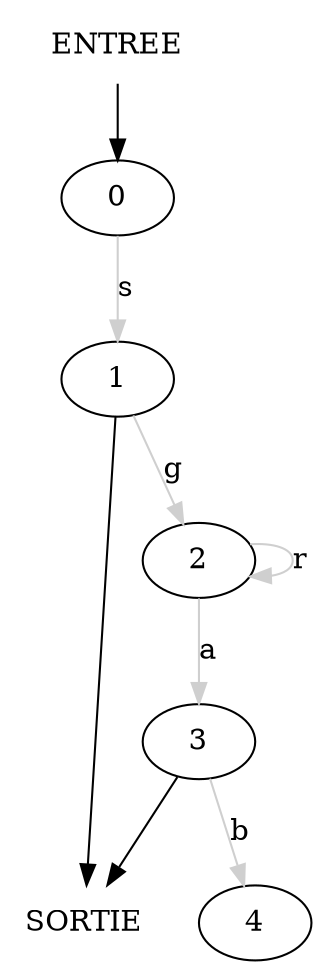 digraph test_graph{
e[ label="ENTREE" shape=none]
s[ label="SORTIE" shape=none]
0 [label="0"]
1 [label="1"]
2 [label="2"]
3 [label="3"]
4 [label="4"];
e -> 0  ;
0 -> 1 [label="s" color=grey81 ] 
1 -> 2 [label="g" color=grey81 ] 
1 -> s ;
2 -> 2 [label="r" color=grey81 ] 
2 -> 3 [label="a" color=grey81 ] 
3 -> 4 [label="b" color=grey81 ] 
3 -> s ;}